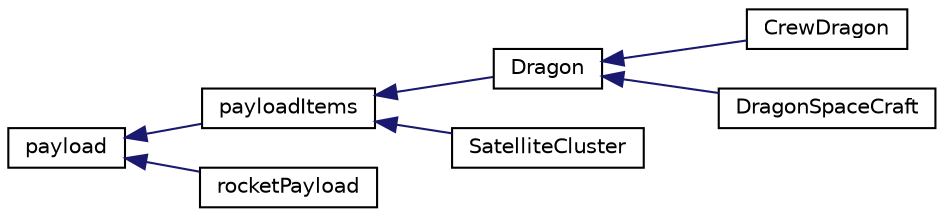 digraph "Graphical Class Hierarchy"
{
 // LATEX_PDF_SIZE
  edge [fontname="Helvetica",fontsize="10",labelfontname="Helvetica",labelfontsize="10"];
  node [fontname="Helvetica",fontsize="10",shape=record];
  rankdir="LR";
  Node0 [label="payload",height=0.2,width=0.4,color="black", fillcolor="white", style="filled",URL="$classpayload.html",tooltip="payload Class"];
  Node0 -> Node1 [dir="back",color="midnightblue",fontsize="10",style="solid",fontname="Helvetica"];
  Node1 [label="payloadItems",height=0.2,width=0.4,color="black", fillcolor="white", style="filled",URL="$classpayloadItems.html",tooltip="payloadItems Class"];
  Node1 -> Node2 [dir="back",color="midnightblue",fontsize="10",style="solid",fontname="Helvetica"];
  Node2 [label="Dragon",height=0.2,width=0.4,color="black", fillcolor="white", style="filled",URL="$classDragon.html",tooltip="Dragon Class."];
  Node2 -> Node3 [dir="back",color="midnightblue",fontsize="10",style="solid",fontname="Helvetica"];
  Node3 [label="CrewDragon",height=0.2,width=0.4,color="black", fillcolor="white", style="filled",URL="$classCrewDragon.html",tooltip="CrewDragon Class."];
  Node2 -> Node4 [dir="back",color="midnightblue",fontsize="10",style="solid",fontname="Helvetica"];
  Node4 [label="DragonSpaceCraft",height=0.2,width=0.4,color="black", fillcolor="white", style="filled",URL="$classDragonSpaceCraft.html",tooltip="DragonSpaceCraft Class."];
  Node1 -> Node5 [dir="back",color="midnightblue",fontsize="10",style="solid",fontname="Helvetica"];
  Node5 [label="SatelliteCluster",height=0.2,width=0.4,color="black", fillcolor="white", style="filled",URL="$classSatelliteCluster.html",tooltip="SatelliteCluster Class."];
  Node0 -> Node6 [dir="back",color="midnightblue",fontsize="10",style="solid",fontname="Helvetica"];
  Node6 [label="rocketPayload",height=0.2,width=0.4,color="black", fillcolor="white", style="filled",URL="$classrocketPayload.html",tooltip="rocketPayload Class"];
}
